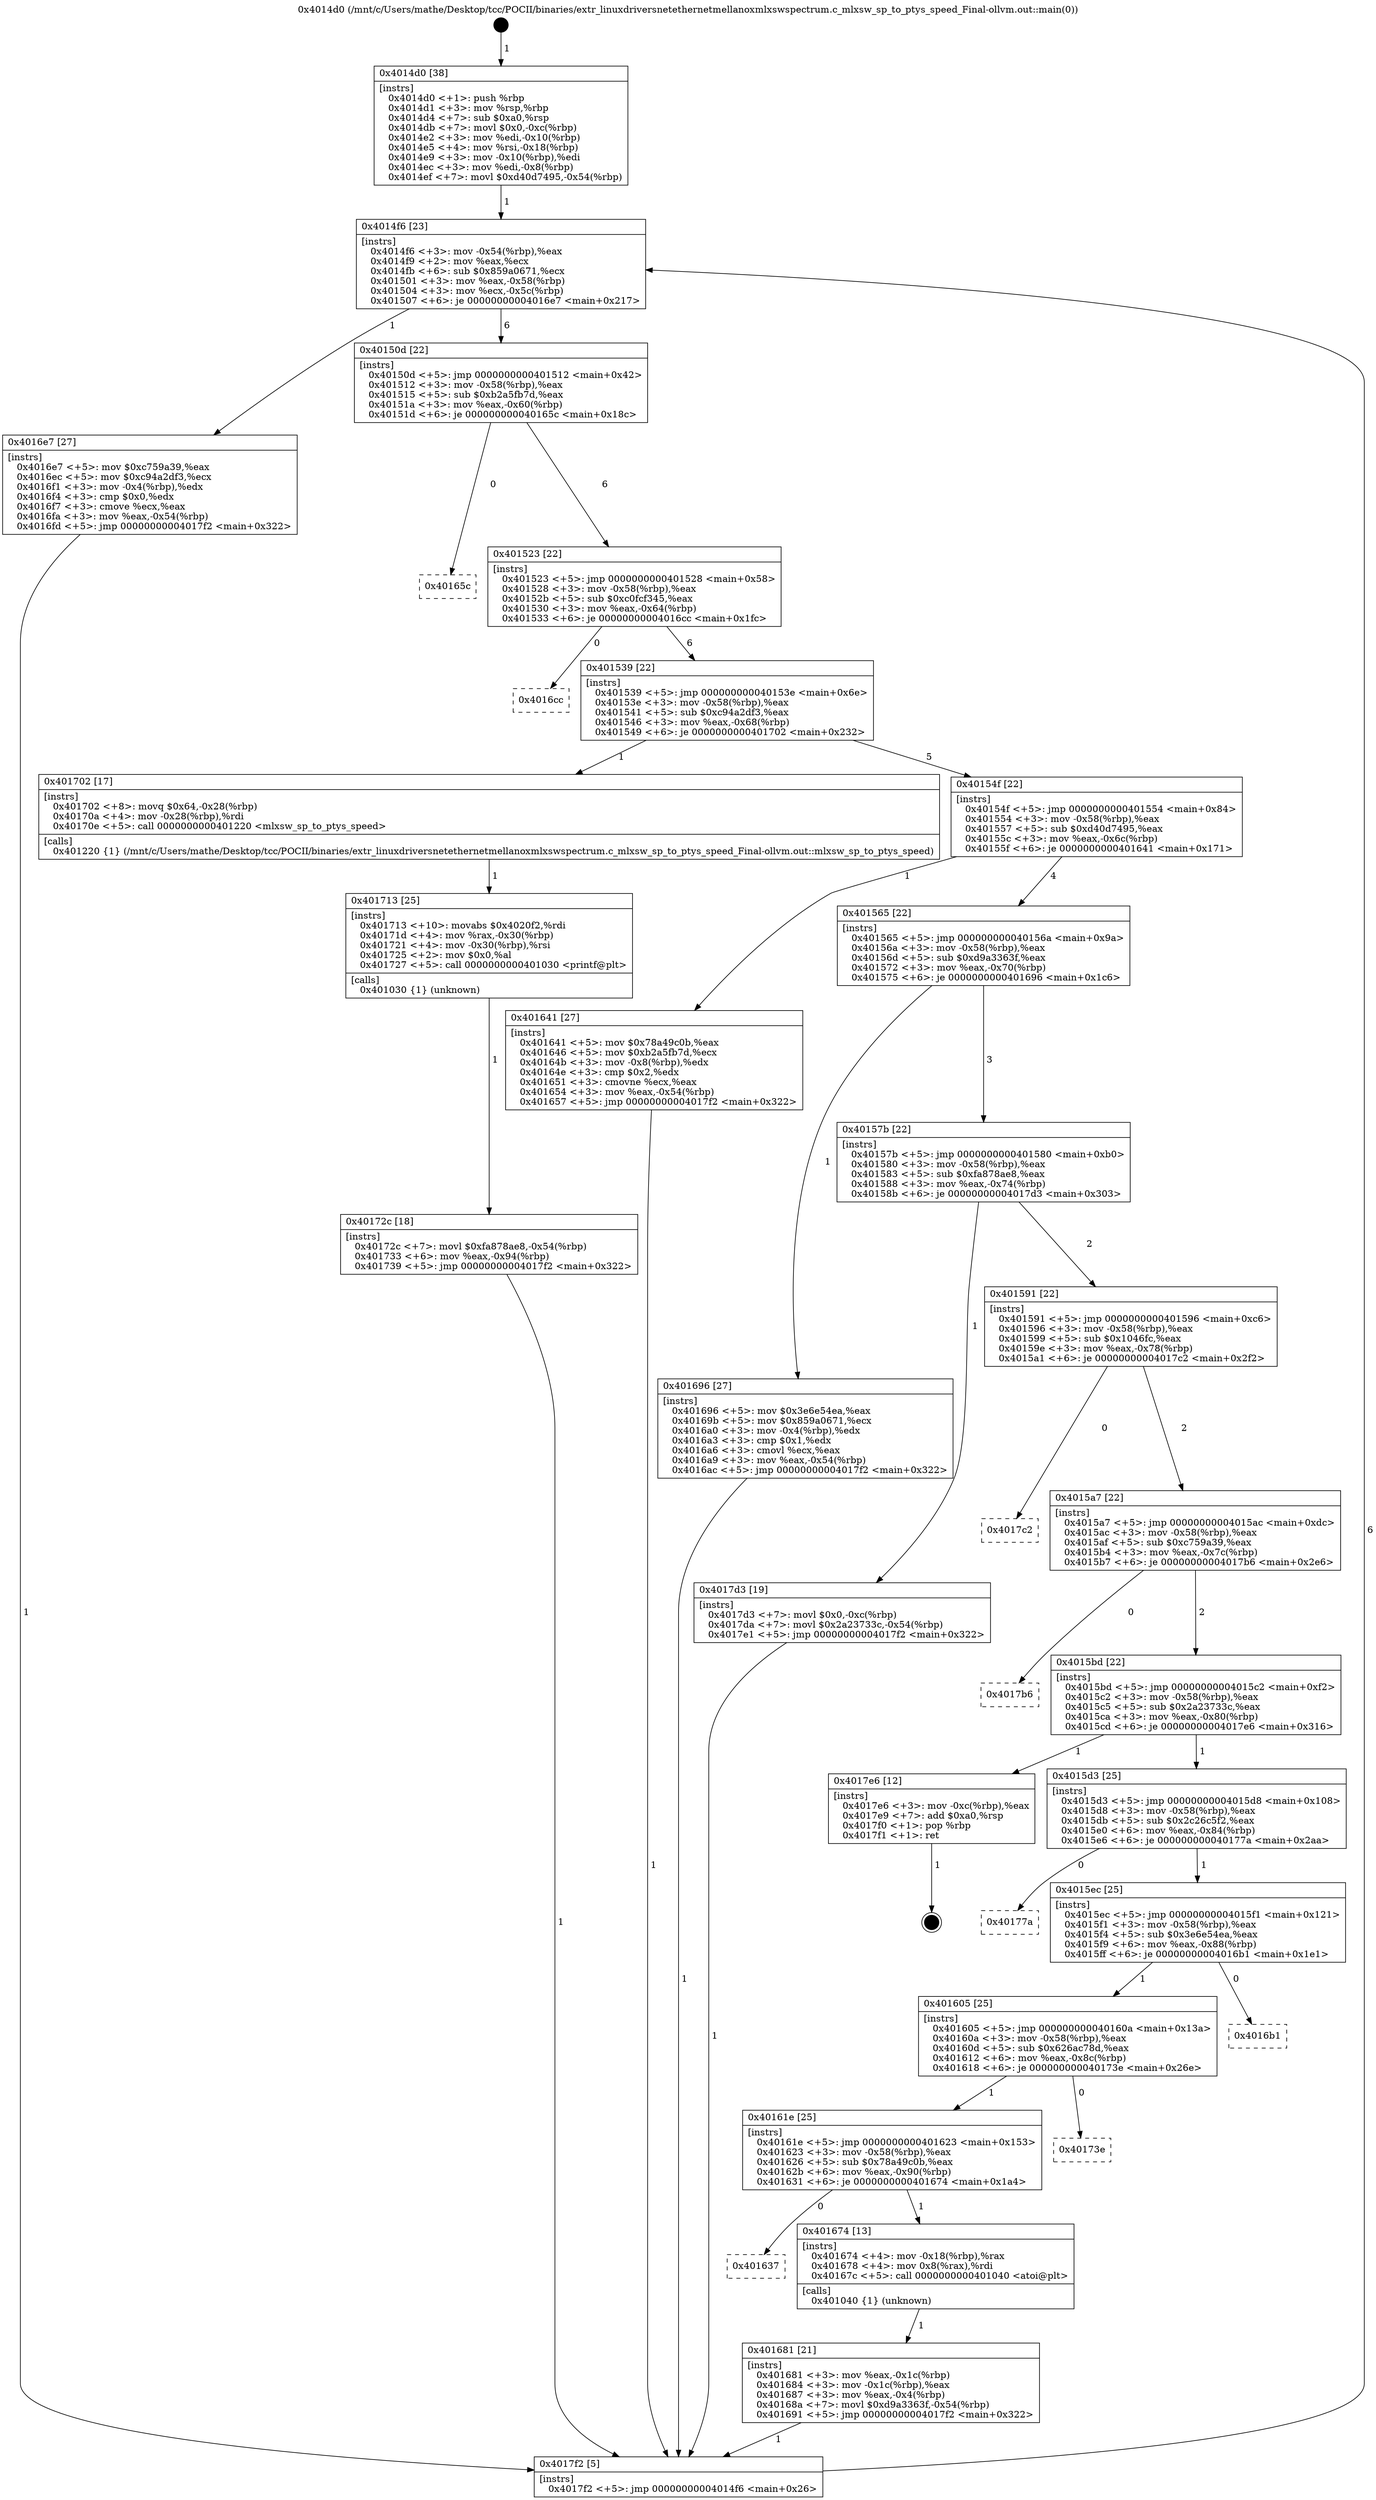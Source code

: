 digraph "0x4014d0" {
  label = "0x4014d0 (/mnt/c/Users/mathe/Desktop/tcc/POCII/binaries/extr_linuxdriversnetethernetmellanoxmlxswspectrum.c_mlxsw_sp_to_ptys_speed_Final-ollvm.out::main(0))"
  labelloc = "t"
  node[shape=record]

  Entry [label="",width=0.3,height=0.3,shape=circle,fillcolor=black,style=filled]
  "0x4014f6" [label="{
     0x4014f6 [23]\l
     | [instrs]\l
     &nbsp;&nbsp;0x4014f6 \<+3\>: mov -0x54(%rbp),%eax\l
     &nbsp;&nbsp;0x4014f9 \<+2\>: mov %eax,%ecx\l
     &nbsp;&nbsp;0x4014fb \<+6\>: sub $0x859a0671,%ecx\l
     &nbsp;&nbsp;0x401501 \<+3\>: mov %eax,-0x58(%rbp)\l
     &nbsp;&nbsp;0x401504 \<+3\>: mov %ecx,-0x5c(%rbp)\l
     &nbsp;&nbsp;0x401507 \<+6\>: je 00000000004016e7 \<main+0x217\>\l
  }"]
  "0x4016e7" [label="{
     0x4016e7 [27]\l
     | [instrs]\l
     &nbsp;&nbsp;0x4016e7 \<+5\>: mov $0xc759a39,%eax\l
     &nbsp;&nbsp;0x4016ec \<+5\>: mov $0xc94a2df3,%ecx\l
     &nbsp;&nbsp;0x4016f1 \<+3\>: mov -0x4(%rbp),%edx\l
     &nbsp;&nbsp;0x4016f4 \<+3\>: cmp $0x0,%edx\l
     &nbsp;&nbsp;0x4016f7 \<+3\>: cmove %ecx,%eax\l
     &nbsp;&nbsp;0x4016fa \<+3\>: mov %eax,-0x54(%rbp)\l
     &nbsp;&nbsp;0x4016fd \<+5\>: jmp 00000000004017f2 \<main+0x322\>\l
  }"]
  "0x40150d" [label="{
     0x40150d [22]\l
     | [instrs]\l
     &nbsp;&nbsp;0x40150d \<+5\>: jmp 0000000000401512 \<main+0x42\>\l
     &nbsp;&nbsp;0x401512 \<+3\>: mov -0x58(%rbp),%eax\l
     &nbsp;&nbsp;0x401515 \<+5\>: sub $0xb2a5fb7d,%eax\l
     &nbsp;&nbsp;0x40151a \<+3\>: mov %eax,-0x60(%rbp)\l
     &nbsp;&nbsp;0x40151d \<+6\>: je 000000000040165c \<main+0x18c\>\l
  }"]
  Exit [label="",width=0.3,height=0.3,shape=circle,fillcolor=black,style=filled,peripheries=2]
  "0x40165c" [label="{
     0x40165c\l
  }", style=dashed]
  "0x401523" [label="{
     0x401523 [22]\l
     | [instrs]\l
     &nbsp;&nbsp;0x401523 \<+5\>: jmp 0000000000401528 \<main+0x58\>\l
     &nbsp;&nbsp;0x401528 \<+3\>: mov -0x58(%rbp),%eax\l
     &nbsp;&nbsp;0x40152b \<+5\>: sub $0xc0fcf345,%eax\l
     &nbsp;&nbsp;0x401530 \<+3\>: mov %eax,-0x64(%rbp)\l
     &nbsp;&nbsp;0x401533 \<+6\>: je 00000000004016cc \<main+0x1fc\>\l
  }"]
  "0x40172c" [label="{
     0x40172c [18]\l
     | [instrs]\l
     &nbsp;&nbsp;0x40172c \<+7\>: movl $0xfa878ae8,-0x54(%rbp)\l
     &nbsp;&nbsp;0x401733 \<+6\>: mov %eax,-0x94(%rbp)\l
     &nbsp;&nbsp;0x401739 \<+5\>: jmp 00000000004017f2 \<main+0x322\>\l
  }"]
  "0x4016cc" [label="{
     0x4016cc\l
  }", style=dashed]
  "0x401539" [label="{
     0x401539 [22]\l
     | [instrs]\l
     &nbsp;&nbsp;0x401539 \<+5\>: jmp 000000000040153e \<main+0x6e\>\l
     &nbsp;&nbsp;0x40153e \<+3\>: mov -0x58(%rbp),%eax\l
     &nbsp;&nbsp;0x401541 \<+5\>: sub $0xc94a2df3,%eax\l
     &nbsp;&nbsp;0x401546 \<+3\>: mov %eax,-0x68(%rbp)\l
     &nbsp;&nbsp;0x401549 \<+6\>: je 0000000000401702 \<main+0x232\>\l
  }"]
  "0x401713" [label="{
     0x401713 [25]\l
     | [instrs]\l
     &nbsp;&nbsp;0x401713 \<+10\>: movabs $0x4020f2,%rdi\l
     &nbsp;&nbsp;0x40171d \<+4\>: mov %rax,-0x30(%rbp)\l
     &nbsp;&nbsp;0x401721 \<+4\>: mov -0x30(%rbp),%rsi\l
     &nbsp;&nbsp;0x401725 \<+2\>: mov $0x0,%al\l
     &nbsp;&nbsp;0x401727 \<+5\>: call 0000000000401030 \<printf@plt\>\l
     | [calls]\l
     &nbsp;&nbsp;0x401030 \{1\} (unknown)\l
  }"]
  "0x401702" [label="{
     0x401702 [17]\l
     | [instrs]\l
     &nbsp;&nbsp;0x401702 \<+8\>: movq $0x64,-0x28(%rbp)\l
     &nbsp;&nbsp;0x40170a \<+4\>: mov -0x28(%rbp),%rdi\l
     &nbsp;&nbsp;0x40170e \<+5\>: call 0000000000401220 \<mlxsw_sp_to_ptys_speed\>\l
     | [calls]\l
     &nbsp;&nbsp;0x401220 \{1\} (/mnt/c/Users/mathe/Desktop/tcc/POCII/binaries/extr_linuxdriversnetethernetmellanoxmlxswspectrum.c_mlxsw_sp_to_ptys_speed_Final-ollvm.out::mlxsw_sp_to_ptys_speed)\l
  }"]
  "0x40154f" [label="{
     0x40154f [22]\l
     | [instrs]\l
     &nbsp;&nbsp;0x40154f \<+5\>: jmp 0000000000401554 \<main+0x84\>\l
     &nbsp;&nbsp;0x401554 \<+3\>: mov -0x58(%rbp),%eax\l
     &nbsp;&nbsp;0x401557 \<+5\>: sub $0xd40d7495,%eax\l
     &nbsp;&nbsp;0x40155c \<+3\>: mov %eax,-0x6c(%rbp)\l
     &nbsp;&nbsp;0x40155f \<+6\>: je 0000000000401641 \<main+0x171\>\l
  }"]
  "0x401681" [label="{
     0x401681 [21]\l
     | [instrs]\l
     &nbsp;&nbsp;0x401681 \<+3\>: mov %eax,-0x1c(%rbp)\l
     &nbsp;&nbsp;0x401684 \<+3\>: mov -0x1c(%rbp),%eax\l
     &nbsp;&nbsp;0x401687 \<+3\>: mov %eax,-0x4(%rbp)\l
     &nbsp;&nbsp;0x40168a \<+7\>: movl $0xd9a3363f,-0x54(%rbp)\l
     &nbsp;&nbsp;0x401691 \<+5\>: jmp 00000000004017f2 \<main+0x322\>\l
  }"]
  "0x401641" [label="{
     0x401641 [27]\l
     | [instrs]\l
     &nbsp;&nbsp;0x401641 \<+5\>: mov $0x78a49c0b,%eax\l
     &nbsp;&nbsp;0x401646 \<+5\>: mov $0xb2a5fb7d,%ecx\l
     &nbsp;&nbsp;0x40164b \<+3\>: mov -0x8(%rbp),%edx\l
     &nbsp;&nbsp;0x40164e \<+3\>: cmp $0x2,%edx\l
     &nbsp;&nbsp;0x401651 \<+3\>: cmovne %ecx,%eax\l
     &nbsp;&nbsp;0x401654 \<+3\>: mov %eax,-0x54(%rbp)\l
     &nbsp;&nbsp;0x401657 \<+5\>: jmp 00000000004017f2 \<main+0x322\>\l
  }"]
  "0x401565" [label="{
     0x401565 [22]\l
     | [instrs]\l
     &nbsp;&nbsp;0x401565 \<+5\>: jmp 000000000040156a \<main+0x9a\>\l
     &nbsp;&nbsp;0x40156a \<+3\>: mov -0x58(%rbp),%eax\l
     &nbsp;&nbsp;0x40156d \<+5\>: sub $0xd9a3363f,%eax\l
     &nbsp;&nbsp;0x401572 \<+3\>: mov %eax,-0x70(%rbp)\l
     &nbsp;&nbsp;0x401575 \<+6\>: je 0000000000401696 \<main+0x1c6\>\l
  }"]
  "0x4017f2" [label="{
     0x4017f2 [5]\l
     | [instrs]\l
     &nbsp;&nbsp;0x4017f2 \<+5\>: jmp 00000000004014f6 \<main+0x26\>\l
  }"]
  "0x4014d0" [label="{
     0x4014d0 [38]\l
     | [instrs]\l
     &nbsp;&nbsp;0x4014d0 \<+1\>: push %rbp\l
     &nbsp;&nbsp;0x4014d1 \<+3\>: mov %rsp,%rbp\l
     &nbsp;&nbsp;0x4014d4 \<+7\>: sub $0xa0,%rsp\l
     &nbsp;&nbsp;0x4014db \<+7\>: movl $0x0,-0xc(%rbp)\l
     &nbsp;&nbsp;0x4014e2 \<+3\>: mov %edi,-0x10(%rbp)\l
     &nbsp;&nbsp;0x4014e5 \<+4\>: mov %rsi,-0x18(%rbp)\l
     &nbsp;&nbsp;0x4014e9 \<+3\>: mov -0x10(%rbp),%edi\l
     &nbsp;&nbsp;0x4014ec \<+3\>: mov %edi,-0x8(%rbp)\l
     &nbsp;&nbsp;0x4014ef \<+7\>: movl $0xd40d7495,-0x54(%rbp)\l
  }"]
  "0x401637" [label="{
     0x401637\l
  }", style=dashed]
  "0x401696" [label="{
     0x401696 [27]\l
     | [instrs]\l
     &nbsp;&nbsp;0x401696 \<+5\>: mov $0x3e6e54ea,%eax\l
     &nbsp;&nbsp;0x40169b \<+5\>: mov $0x859a0671,%ecx\l
     &nbsp;&nbsp;0x4016a0 \<+3\>: mov -0x4(%rbp),%edx\l
     &nbsp;&nbsp;0x4016a3 \<+3\>: cmp $0x1,%edx\l
     &nbsp;&nbsp;0x4016a6 \<+3\>: cmovl %ecx,%eax\l
     &nbsp;&nbsp;0x4016a9 \<+3\>: mov %eax,-0x54(%rbp)\l
     &nbsp;&nbsp;0x4016ac \<+5\>: jmp 00000000004017f2 \<main+0x322\>\l
  }"]
  "0x40157b" [label="{
     0x40157b [22]\l
     | [instrs]\l
     &nbsp;&nbsp;0x40157b \<+5\>: jmp 0000000000401580 \<main+0xb0\>\l
     &nbsp;&nbsp;0x401580 \<+3\>: mov -0x58(%rbp),%eax\l
     &nbsp;&nbsp;0x401583 \<+5\>: sub $0xfa878ae8,%eax\l
     &nbsp;&nbsp;0x401588 \<+3\>: mov %eax,-0x74(%rbp)\l
     &nbsp;&nbsp;0x40158b \<+6\>: je 00000000004017d3 \<main+0x303\>\l
  }"]
  "0x401674" [label="{
     0x401674 [13]\l
     | [instrs]\l
     &nbsp;&nbsp;0x401674 \<+4\>: mov -0x18(%rbp),%rax\l
     &nbsp;&nbsp;0x401678 \<+4\>: mov 0x8(%rax),%rdi\l
     &nbsp;&nbsp;0x40167c \<+5\>: call 0000000000401040 \<atoi@plt\>\l
     | [calls]\l
     &nbsp;&nbsp;0x401040 \{1\} (unknown)\l
  }"]
  "0x4017d3" [label="{
     0x4017d3 [19]\l
     | [instrs]\l
     &nbsp;&nbsp;0x4017d3 \<+7\>: movl $0x0,-0xc(%rbp)\l
     &nbsp;&nbsp;0x4017da \<+7\>: movl $0x2a23733c,-0x54(%rbp)\l
     &nbsp;&nbsp;0x4017e1 \<+5\>: jmp 00000000004017f2 \<main+0x322\>\l
  }"]
  "0x401591" [label="{
     0x401591 [22]\l
     | [instrs]\l
     &nbsp;&nbsp;0x401591 \<+5\>: jmp 0000000000401596 \<main+0xc6\>\l
     &nbsp;&nbsp;0x401596 \<+3\>: mov -0x58(%rbp),%eax\l
     &nbsp;&nbsp;0x401599 \<+5\>: sub $0x1046fc,%eax\l
     &nbsp;&nbsp;0x40159e \<+3\>: mov %eax,-0x78(%rbp)\l
     &nbsp;&nbsp;0x4015a1 \<+6\>: je 00000000004017c2 \<main+0x2f2\>\l
  }"]
  "0x40161e" [label="{
     0x40161e [25]\l
     | [instrs]\l
     &nbsp;&nbsp;0x40161e \<+5\>: jmp 0000000000401623 \<main+0x153\>\l
     &nbsp;&nbsp;0x401623 \<+3\>: mov -0x58(%rbp),%eax\l
     &nbsp;&nbsp;0x401626 \<+5\>: sub $0x78a49c0b,%eax\l
     &nbsp;&nbsp;0x40162b \<+6\>: mov %eax,-0x90(%rbp)\l
     &nbsp;&nbsp;0x401631 \<+6\>: je 0000000000401674 \<main+0x1a4\>\l
  }"]
  "0x4017c2" [label="{
     0x4017c2\l
  }", style=dashed]
  "0x4015a7" [label="{
     0x4015a7 [22]\l
     | [instrs]\l
     &nbsp;&nbsp;0x4015a7 \<+5\>: jmp 00000000004015ac \<main+0xdc\>\l
     &nbsp;&nbsp;0x4015ac \<+3\>: mov -0x58(%rbp),%eax\l
     &nbsp;&nbsp;0x4015af \<+5\>: sub $0xc759a39,%eax\l
     &nbsp;&nbsp;0x4015b4 \<+3\>: mov %eax,-0x7c(%rbp)\l
     &nbsp;&nbsp;0x4015b7 \<+6\>: je 00000000004017b6 \<main+0x2e6\>\l
  }"]
  "0x40173e" [label="{
     0x40173e\l
  }", style=dashed]
  "0x4017b6" [label="{
     0x4017b6\l
  }", style=dashed]
  "0x4015bd" [label="{
     0x4015bd [22]\l
     | [instrs]\l
     &nbsp;&nbsp;0x4015bd \<+5\>: jmp 00000000004015c2 \<main+0xf2\>\l
     &nbsp;&nbsp;0x4015c2 \<+3\>: mov -0x58(%rbp),%eax\l
     &nbsp;&nbsp;0x4015c5 \<+5\>: sub $0x2a23733c,%eax\l
     &nbsp;&nbsp;0x4015ca \<+3\>: mov %eax,-0x80(%rbp)\l
     &nbsp;&nbsp;0x4015cd \<+6\>: je 00000000004017e6 \<main+0x316\>\l
  }"]
  "0x401605" [label="{
     0x401605 [25]\l
     | [instrs]\l
     &nbsp;&nbsp;0x401605 \<+5\>: jmp 000000000040160a \<main+0x13a\>\l
     &nbsp;&nbsp;0x40160a \<+3\>: mov -0x58(%rbp),%eax\l
     &nbsp;&nbsp;0x40160d \<+5\>: sub $0x626ac78d,%eax\l
     &nbsp;&nbsp;0x401612 \<+6\>: mov %eax,-0x8c(%rbp)\l
     &nbsp;&nbsp;0x401618 \<+6\>: je 000000000040173e \<main+0x26e\>\l
  }"]
  "0x4017e6" [label="{
     0x4017e6 [12]\l
     | [instrs]\l
     &nbsp;&nbsp;0x4017e6 \<+3\>: mov -0xc(%rbp),%eax\l
     &nbsp;&nbsp;0x4017e9 \<+7\>: add $0xa0,%rsp\l
     &nbsp;&nbsp;0x4017f0 \<+1\>: pop %rbp\l
     &nbsp;&nbsp;0x4017f1 \<+1\>: ret\l
  }"]
  "0x4015d3" [label="{
     0x4015d3 [25]\l
     | [instrs]\l
     &nbsp;&nbsp;0x4015d3 \<+5\>: jmp 00000000004015d8 \<main+0x108\>\l
     &nbsp;&nbsp;0x4015d8 \<+3\>: mov -0x58(%rbp),%eax\l
     &nbsp;&nbsp;0x4015db \<+5\>: sub $0x2c26c5f2,%eax\l
     &nbsp;&nbsp;0x4015e0 \<+6\>: mov %eax,-0x84(%rbp)\l
     &nbsp;&nbsp;0x4015e6 \<+6\>: je 000000000040177a \<main+0x2aa\>\l
  }"]
  "0x4016b1" [label="{
     0x4016b1\l
  }", style=dashed]
  "0x40177a" [label="{
     0x40177a\l
  }", style=dashed]
  "0x4015ec" [label="{
     0x4015ec [25]\l
     | [instrs]\l
     &nbsp;&nbsp;0x4015ec \<+5\>: jmp 00000000004015f1 \<main+0x121\>\l
     &nbsp;&nbsp;0x4015f1 \<+3\>: mov -0x58(%rbp),%eax\l
     &nbsp;&nbsp;0x4015f4 \<+5\>: sub $0x3e6e54ea,%eax\l
     &nbsp;&nbsp;0x4015f9 \<+6\>: mov %eax,-0x88(%rbp)\l
     &nbsp;&nbsp;0x4015ff \<+6\>: je 00000000004016b1 \<main+0x1e1\>\l
  }"]
  Entry -> "0x4014d0" [label=" 1"]
  "0x4014f6" -> "0x4016e7" [label=" 1"]
  "0x4014f6" -> "0x40150d" [label=" 6"]
  "0x4017e6" -> Exit [label=" 1"]
  "0x40150d" -> "0x40165c" [label=" 0"]
  "0x40150d" -> "0x401523" [label=" 6"]
  "0x4017d3" -> "0x4017f2" [label=" 1"]
  "0x401523" -> "0x4016cc" [label=" 0"]
  "0x401523" -> "0x401539" [label=" 6"]
  "0x40172c" -> "0x4017f2" [label=" 1"]
  "0x401539" -> "0x401702" [label=" 1"]
  "0x401539" -> "0x40154f" [label=" 5"]
  "0x401713" -> "0x40172c" [label=" 1"]
  "0x40154f" -> "0x401641" [label=" 1"]
  "0x40154f" -> "0x401565" [label=" 4"]
  "0x401641" -> "0x4017f2" [label=" 1"]
  "0x4014d0" -> "0x4014f6" [label=" 1"]
  "0x4017f2" -> "0x4014f6" [label=" 6"]
  "0x401702" -> "0x401713" [label=" 1"]
  "0x401565" -> "0x401696" [label=" 1"]
  "0x401565" -> "0x40157b" [label=" 3"]
  "0x4016e7" -> "0x4017f2" [label=" 1"]
  "0x40157b" -> "0x4017d3" [label=" 1"]
  "0x40157b" -> "0x401591" [label=" 2"]
  "0x401696" -> "0x4017f2" [label=" 1"]
  "0x401591" -> "0x4017c2" [label=" 0"]
  "0x401591" -> "0x4015a7" [label=" 2"]
  "0x401674" -> "0x401681" [label=" 1"]
  "0x4015a7" -> "0x4017b6" [label=" 0"]
  "0x4015a7" -> "0x4015bd" [label=" 2"]
  "0x40161e" -> "0x401637" [label=" 0"]
  "0x4015bd" -> "0x4017e6" [label=" 1"]
  "0x4015bd" -> "0x4015d3" [label=" 1"]
  "0x401681" -> "0x4017f2" [label=" 1"]
  "0x4015d3" -> "0x40177a" [label=" 0"]
  "0x4015d3" -> "0x4015ec" [label=" 1"]
  "0x401605" -> "0x40161e" [label=" 1"]
  "0x4015ec" -> "0x4016b1" [label=" 0"]
  "0x4015ec" -> "0x401605" [label=" 1"]
  "0x40161e" -> "0x401674" [label=" 1"]
  "0x401605" -> "0x40173e" [label=" 0"]
}
